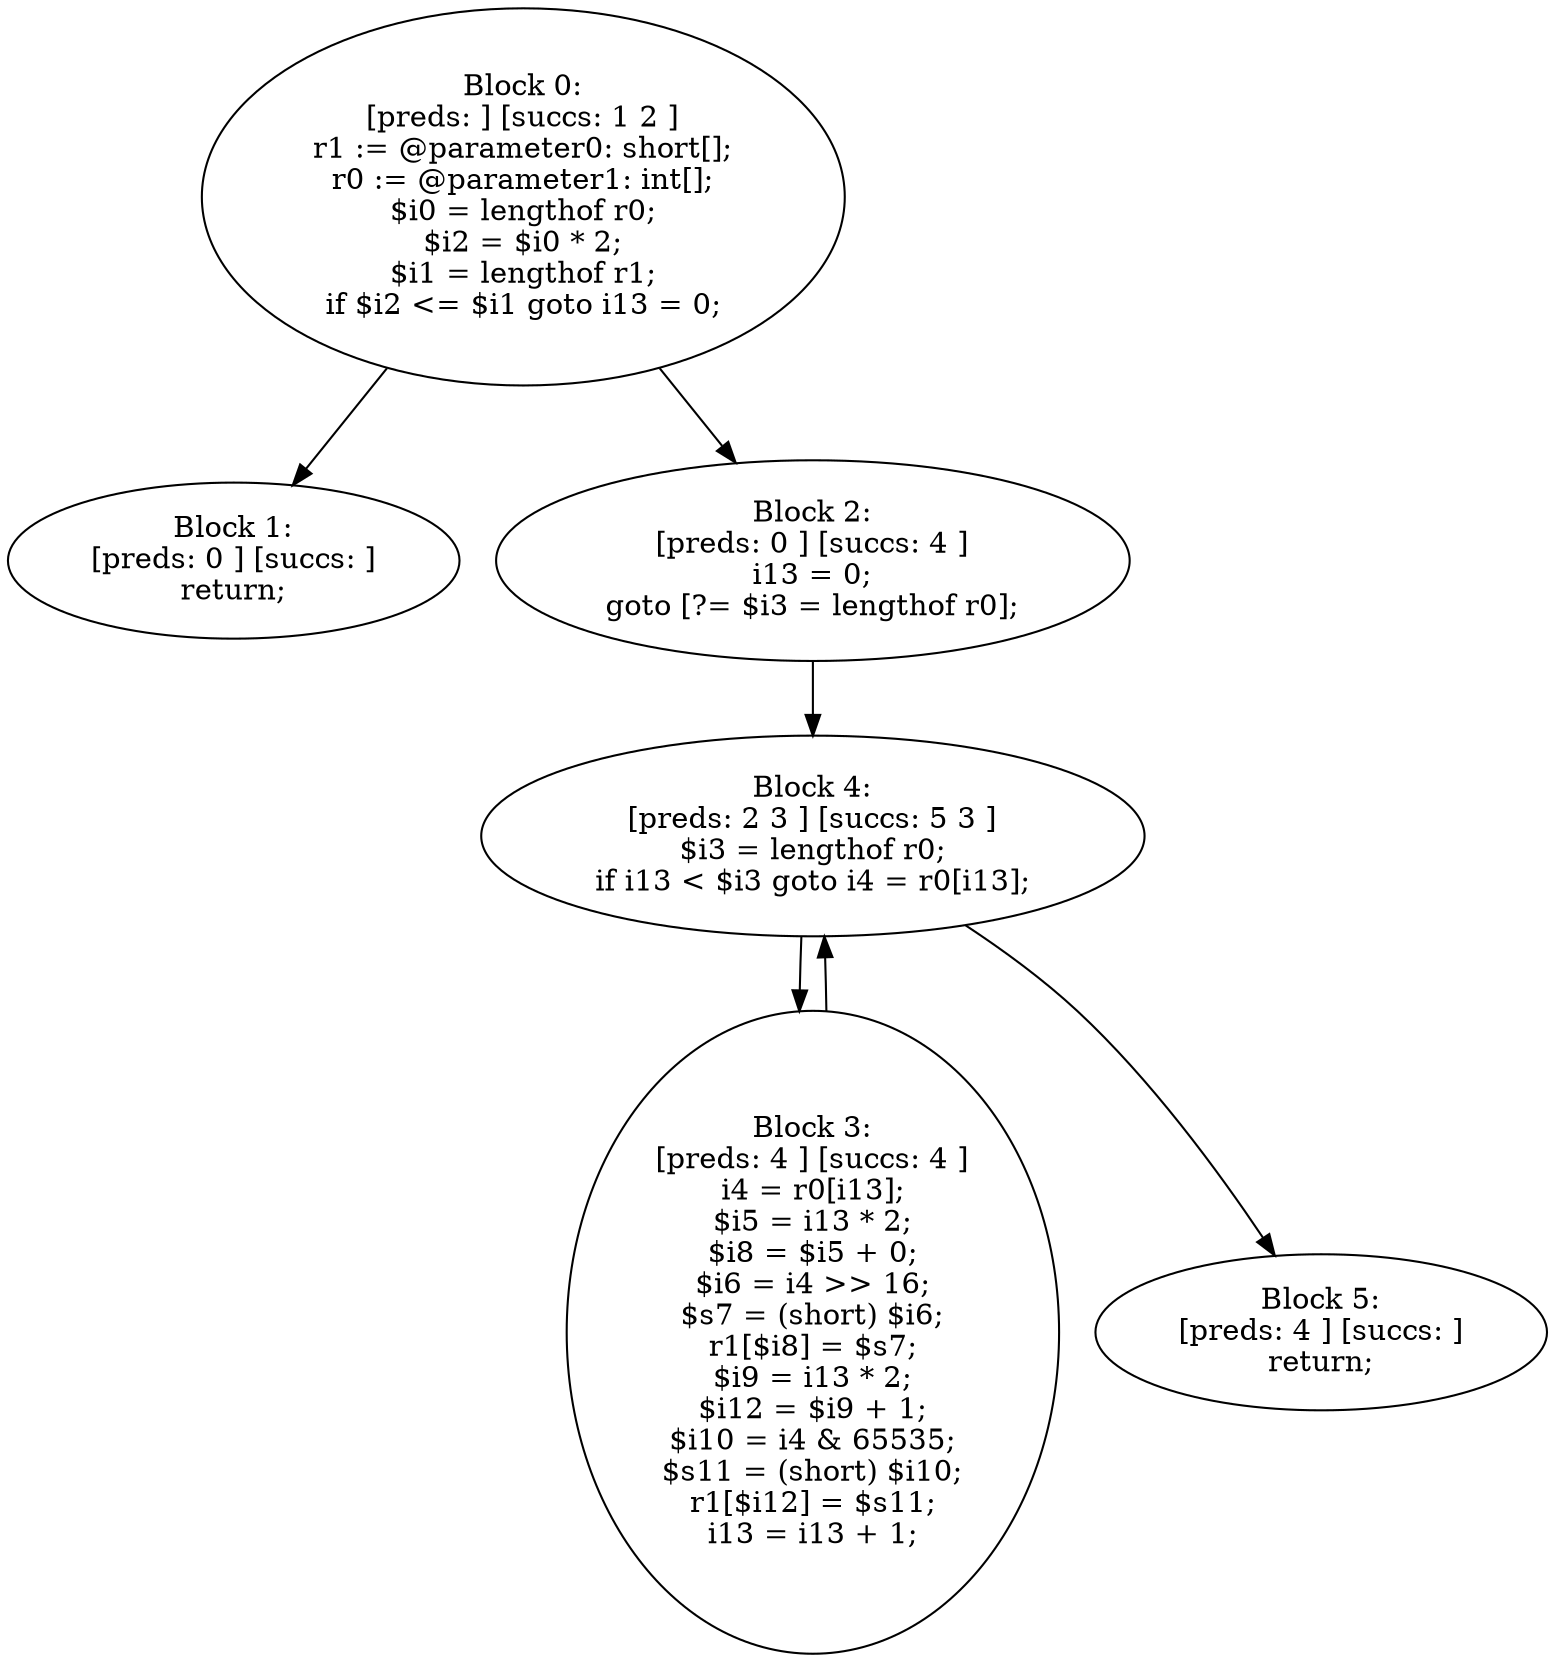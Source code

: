 digraph "unitGraph" {
    "Block 0:
[preds: ] [succs: 1 2 ]
r1 := @parameter0: short[];
r0 := @parameter1: int[];
$i0 = lengthof r0;
$i2 = $i0 * 2;
$i1 = lengthof r1;
if $i2 <= $i1 goto i13 = 0;
"
    "Block 1:
[preds: 0 ] [succs: ]
return;
"
    "Block 2:
[preds: 0 ] [succs: 4 ]
i13 = 0;
goto [?= $i3 = lengthof r0];
"
    "Block 3:
[preds: 4 ] [succs: 4 ]
i4 = r0[i13];
$i5 = i13 * 2;
$i8 = $i5 + 0;
$i6 = i4 >> 16;
$s7 = (short) $i6;
r1[$i8] = $s7;
$i9 = i13 * 2;
$i12 = $i9 + 1;
$i10 = i4 & 65535;
$s11 = (short) $i10;
r1[$i12] = $s11;
i13 = i13 + 1;
"
    "Block 4:
[preds: 2 3 ] [succs: 5 3 ]
$i3 = lengthof r0;
if i13 < $i3 goto i4 = r0[i13];
"
    "Block 5:
[preds: 4 ] [succs: ]
return;
"
    "Block 0:
[preds: ] [succs: 1 2 ]
r1 := @parameter0: short[];
r0 := @parameter1: int[];
$i0 = lengthof r0;
$i2 = $i0 * 2;
$i1 = lengthof r1;
if $i2 <= $i1 goto i13 = 0;
"->"Block 1:
[preds: 0 ] [succs: ]
return;
";
    "Block 0:
[preds: ] [succs: 1 2 ]
r1 := @parameter0: short[];
r0 := @parameter1: int[];
$i0 = lengthof r0;
$i2 = $i0 * 2;
$i1 = lengthof r1;
if $i2 <= $i1 goto i13 = 0;
"->"Block 2:
[preds: 0 ] [succs: 4 ]
i13 = 0;
goto [?= $i3 = lengthof r0];
";
    "Block 2:
[preds: 0 ] [succs: 4 ]
i13 = 0;
goto [?= $i3 = lengthof r0];
"->"Block 4:
[preds: 2 3 ] [succs: 5 3 ]
$i3 = lengthof r0;
if i13 < $i3 goto i4 = r0[i13];
";
    "Block 3:
[preds: 4 ] [succs: 4 ]
i4 = r0[i13];
$i5 = i13 * 2;
$i8 = $i5 + 0;
$i6 = i4 >> 16;
$s7 = (short) $i6;
r1[$i8] = $s7;
$i9 = i13 * 2;
$i12 = $i9 + 1;
$i10 = i4 & 65535;
$s11 = (short) $i10;
r1[$i12] = $s11;
i13 = i13 + 1;
"->"Block 4:
[preds: 2 3 ] [succs: 5 3 ]
$i3 = lengthof r0;
if i13 < $i3 goto i4 = r0[i13];
";
    "Block 4:
[preds: 2 3 ] [succs: 5 3 ]
$i3 = lengthof r0;
if i13 < $i3 goto i4 = r0[i13];
"->"Block 5:
[preds: 4 ] [succs: ]
return;
";
    "Block 4:
[preds: 2 3 ] [succs: 5 3 ]
$i3 = lengthof r0;
if i13 < $i3 goto i4 = r0[i13];
"->"Block 3:
[preds: 4 ] [succs: 4 ]
i4 = r0[i13];
$i5 = i13 * 2;
$i8 = $i5 + 0;
$i6 = i4 >> 16;
$s7 = (short) $i6;
r1[$i8] = $s7;
$i9 = i13 * 2;
$i12 = $i9 + 1;
$i10 = i4 & 65535;
$s11 = (short) $i10;
r1[$i12] = $s11;
i13 = i13 + 1;
";
}
